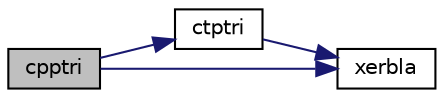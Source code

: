 digraph "cpptri"
{
 // LATEX_PDF_SIZE
  edge [fontname="Helvetica",fontsize="10",labelfontname="Helvetica",labelfontsize="10"];
  node [fontname="Helvetica",fontsize="10",shape=record];
  rankdir="LR";
  Node1 [label="cpptri",height=0.2,width=0.4,color="black", fillcolor="grey75", style="filled", fontcolor="black",tooltip="CPPTRI"];
  Node1 -> Node2 [color="midnightblue",fontsize="10",style="solid",fontname="Helvetica"];
  Node2 [label="ctptri",height=0.2,width=0.4,color="black", fillcolor="white", style="filled",URL="$ctptri_8f.html#a05b5458022f4a25a7037d1de641d5d36",tooltip="CTPTRI"];
  Node2 -> Node3 [color="midnightblue",fontsize="10",style="solid",fontname="Helvetica"];
  Node3 [label="xerbla",height=0.2,width=0.4,color="black", fillcolor="white", style="filled",URL="$xerbla_8f.html#a377ee61015baf8dea7770b3a404b1c07",tooltip="XERBLA"];
  Node1 -> Node3 [color="midnightblue",fontsize="10",style="solid",fontname="Helvetica"];
}
